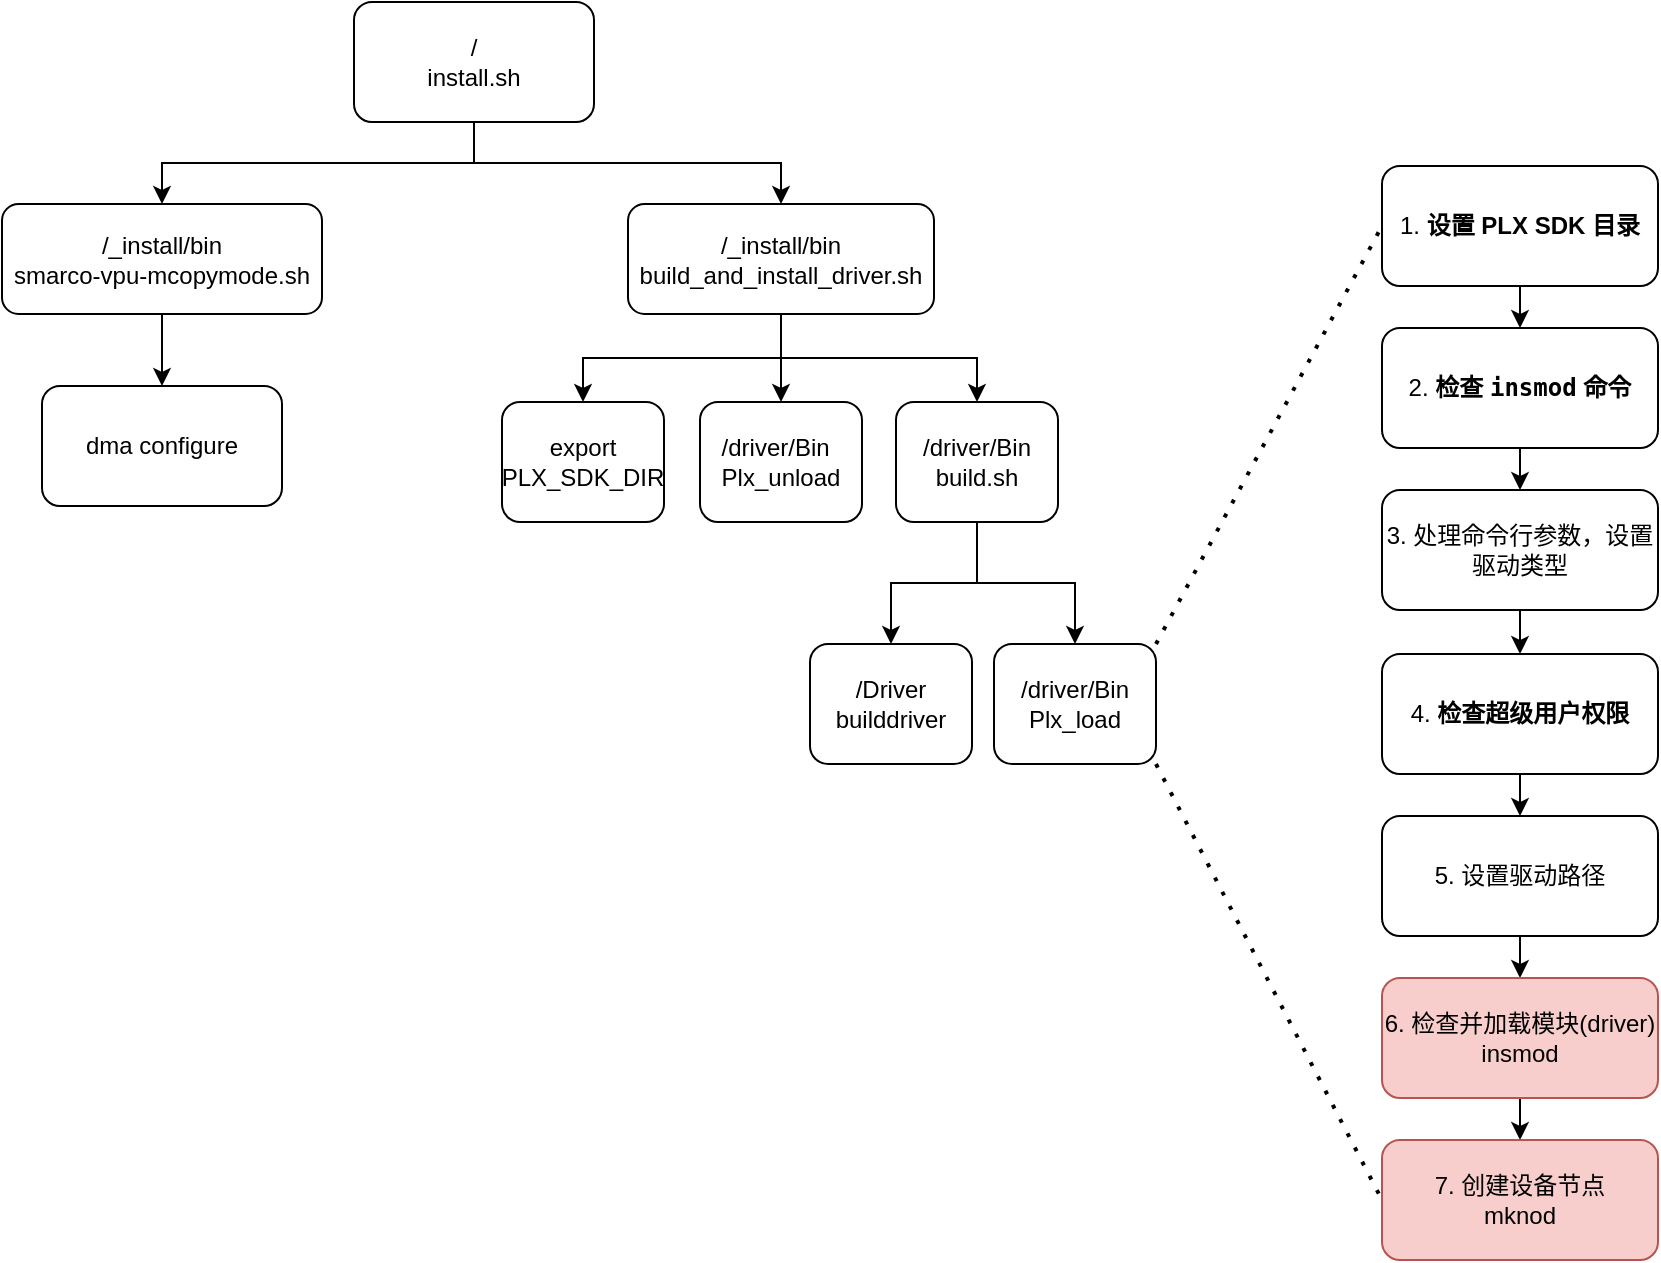<mxfile version="24.7.12">
  <diagram name="第 1 页" id="c3EcTnjNv6WKQcdi2uHx">
    <mxGraphModel dx="928" dy="625" grid="0" gridSize="10" guides="1" tooltips="1" connect="1" arrows="1" fold="1" page="0" pageScale="1" pageWidth="827" pageHeight="1169" math="0" shadow="0">
      <root>
        <mxCell id="0" />
        <mxCell id="1" parent="0" />
        <mxCell id="gmvneLOKdEyDjxOqlReS-5" style="edgeStyle=orthogonalEdgeStyle;rounded=0;orthogonalLoop=1;jettySize=auto;html=1;exitX=0.5;exitY=1;exitDx=0;exitDy=0;" edge="1" parent="1" source="gmvneLOKdEyDjxOqlReS-1" target="gmvneLOKdEyDjxOqlReS-3">
          <mxGeometry relative="1" as="geometry" />
        </mxCell>
        <mxCell id="gmvneLOKdEyDjxOqlReS-6" style="edgeStyle=orthogonalEdgeStyle;rounded=0;orthogonalLoop=1;jettySize=auto;html=1;exitX=0.5;exitY=1;exitDx=0;exitDy=0;entryX=0.5;entryY=0;entryDx=0;entryDy=0;" edge="1" parent="1" source="gmvneLOKdEyDjxOqlReS-1" target="gmvneLOKdEyDjxOqlReS-4">
          <mxGeometry relative="1" as="geometry" />
        </mxCell>
        <mxCell id="gmvneLOKdEyDjxOqlReS-1" value="&lt;div&gt;/&lt;/div&gt;&lt;div&gt;install.sh&lt;/div&gt;" style="rounded=1;whiteSpace=wrap;html=1;" vertex="1" parent="1">
          <mxGeometry x="308" y="59" width="120" height="60" as="geometry" />
        </mxCell>
        <mxCell id="gmvneLOKdEyDjxOqlReS-8" style="edgeStyle=orthogonalEdgeStyle;rounded=0;orthogonalLoop=1;jettySize=auto;html=1;exitX=0.5;exitY=1;exitDx=0;exitDy=0;entryX=0.5;entryY=0;entryDx=0;entryDy=0;" edge="1" parent="1" source="gmvneLOKdEyDjxOqlReS-3" target="gmvneLOKdEyDjxOqlReS-7">
          <mxGeometry relative="1" as="geometry" />
        </mxCell>
        <mxCell id="gmvneLOKdEyDjxOqlReS-3" value="/_install/bin&lt;div&gt;smarco-vpu-mcopymode.sh&lt;/div&gt;" style="rounded=1;whiteSpace=wrap;html=1;" vertex="1" parent="1">
          <mxGeometry x="132" y="160" width="160" height="55" as="geometry" />
        </mxCell>
        <mxCell id="gmvneLOKdEyDjxOqlReS-12" style="edgeStyle=orthogonalEdgeStyle;rounded=0;orthogonalLoop=1;jettySize=auto;html=1;exitX=0.5;exitY=1;exitDx=0;exitDy=0;entryX=0.5;entryY=0;entryDx=0;entryDy=0;" edge="1" parent="1" source="gmvneLOKdEyDjxOqlReS-4" target="gmvneLOKdEyDjxOqlReS-9">
          <mxGeometry relative="1" as="geometry">
            <mxPoint x="518.5" y="218" as="sourcePoint" />
          </mxGeometry>
        </mxCell>
        <mxCell id="gmvneLOKdEyDjxOqlReS-13" style="edgeStyle=orthogonalEdgeStyle;rounded=0;orthogonalLoop=1;jettySize=auto;html=1;exitX=0.5;exitY=1;exitDx=0;exitDy=0;entryX=0.5;entryY=0;entryDx=0;entryDy=0;" edge="1" parent="1" source="gmvneLOKdEyDjxOqlReS-4" target="gmvneLOKdEyDjxOqlReS-10">
          <mxGeometry relative="1" as="geometry">
            <mxPoint x="518.5" y="218" as="sourcePoint" />
          </mxGeometry>
        </mxCell>
        <mxCell id="gmvneLOKdEyDjxOqlReS-14" style="edgeStyle=orthogonalEdgeStyle;rounded=0;orthogonalLoop=1;jettySize=auto;html=1;exitX=0.5;exitY=1;exitDx=0;exitDy=0;entryX=0.5;entryY=0;entryDx=0;entryDy=0;" edge="1" parent="1" source="gmvneLOKdEyDjxOqlReS-4" target="gmvneLOKdEyDjxOqlReS-11">
          <mxGeometry relative="1" as="geometry">
            <mxPoint x="518.5" y="218" as="sourcePoint" />
          </mxGeometry>
        </mxCell>
        <mxCell id="gmvneLOKdEyDjxOqlReS-4" value="/_install/bin&lt;div&gt;build_and_install_driver.sh&lt;br&gt;&lt;/div&gt;" style="rounded=1;whiteSpace=wrap;html=1;" vertex="1" parent="1">
          <mxGeometry x="445" y="160" width="153" height="55" as="geometry" />
        </mxCell>
        <mxCell id="gmvneLOKdEyDjxOqlReS-7" value="dma configure" style="rounded=1;whiteSpace=wrap;html=1;" vertex="1" parent="1">
          <mxGeometry x="152" y="251" width="120" height="60" as="geometry" />
        </mxCell>
        <mxCell id="gmvneLOKdEyDjxOqlReS-9" value="export PLX_SDK_DIR" style="rounded=1;whiteSpace=wrap;html=1;" vertex="1" parent="1">
          <mxGeometry x="382" y="259" width="81" height="60" as="geometry" />
        </mxCell>
        <mxCell id="gmvneLOKdEyDjxOqlReS-10" value="&lt;div style=&quot;text-align: start;&quot;&gt;&lt;span style=&quot;text-align: center;&quot;&gt;/driver/Bin&lt;/span&gt;&lt;br&gt;&lt;/div&gt;&lt;div style=&quot;text-align: start;&quot;&gt;Plx_unload&lt;/div&gt;" style="rounded=1;whiteSpace=wrap;html=1;" vertex="1" parent="1">
          <mxGeometry x="481" y="259" width="81" height="60" as="geometry" />
        </mxCell>
        <mxCell id="gmvneLOKdEyDjxOqlReS-18" style="edgeStyle=orthogonalEdgeStyle;rounded=0;orthogonalLoop=1;jettySize=auto;html=1;exitX=0.5;exitY=1;exitDx=0;exitDy=0;entryX=0.5;entryY=0;entryDx=0;entryDy=0;" edge="1" parent="1" source="gmvneLOKdEyDjxOqlReS-11" target="gmvneLOKdEyDjxOqlReS-16">
          <mxGeometry relative="1" as="geometry" />
        </mxCell>
        <mxCell id="gmvneLOKdEyDjxOqlReS-19" style="edgeStyle=orthogonalEdgeStyle;rounded=0;orthogonalLoop=1;jettySize=auto;html=1;exitX=0.5;exitY=1;exitDx=0;exitDy=0;entryX=0.5;entryY=0;entryDx=0;entryDy=0;" edge="1" parent="1" source="gmvneLOKdEyDjxOqlReS-11" target="gmvneLOKdEyDjxOqlReS-17">
          <mxGeometry relative="1" as="geometry" />
        </mxCell>
        <mxCell id="gmvneLOKdEyDjxOqlReS-11" value="&lt;div style=&quot;&quot;&gt;/driver/Bin&lt;/div&gt;&lt;div style=&quot;&quot;&gt;build.sh&lt;/div&gt;" style="rounded=1;whiteSpace=wrap;html=1;align=center;" vertex="1" parent="1">
          <mxGeometry x="579" y="259" width="81" height="60" as="geometry" />
        </mxCell>
        <mxCell id="gmvneLOKdEyDjxOqlReS-16" value="&lt;div style=&quot;&quot;&gt;/Driver&lt;/div&gt;&lt;div style=&quot;&quot;&gt;builddriver&lt;/div&gt;" style="rounded=1;whiteSpace=wrap;html=1;align=center;" vertex="1" parent="1">
          <mxGeometry x="536" y="380" width="81" height="60" as="geometry" />
        </mxCell>
        <mxCell id="gmvneLOKdEyDjxOqlReS-17" value="&lt;div style=&quot;&quot;&gt;/driver/Bin&lt;/div&gt;&lt;div style=&quot;&quot;&gt;Plx_load&lt;/div&gt;" style="rounded=1;whiteSpace=wrap;html=1;align=center;" vertex="1" parent="1">
          <mxGeometry x="628" y="380" width="81" height="60" as="geometry" />
        </mxCell>
        <mxCell id="gmvneLOKdEyDjxOqlReS-30" style="edgeStyle=orthogonalEdgeStyle;rounded=0;orthogonalLoop=1;jettySize=auto;html=1;exitX=0.5;exitY=1;exitDx=0;exitDy=0;entryX=0.5;entryY=0;entryDx=0;entryDy=0;" edge="1" parent="1" source="gmvneLOKdEyDjxOqlReS-20" target="gmvneLOKdEyDjxOqlReS-22">
          <mxGeometry relative="1" as="geometry" />
        </mxCell>
        <mxCell id="gmvneLOKdEyDjxOqlReS-20" value="1. &lt;strong&gt;设置 PLX SDK 目录&lt;/strong&gt;" style="rounded=1;whiteSpace=wrap;html=1;" vertex="1" parent="1">
          <mxGeometry x="822" y="141" width="138" height="60" as="geometry" />
        </mxCell>
        <mxCell id="gmvneLOKdEyDjxOqlReS-31" style="edgeStyle=orthogonalEdgeStyle;rounded=0;orthogonalLoop=1;jettySize=auto;html=1;exitX=0.5;exitY=1;exitDx=0;exitDy=0;entryX=0.5;entryY=0;entryDx=0;entryDy=0;" edge="1" parent="1" source="gmvneLOKdEyDjxOqlReS-22" target="gmvneLOKdEyDjxOqlReS-23">
          <mxGeometry relative="1" as="geometry" />
        </mxCell>
        <mxCell id="gmvneLOKdEyDjxOqlReS-22" value="2. &lt;strong&gt;检查 &lt;code&gt;insmod&lt;/code&gt; 命令&lt;/strong&gt;" style="rounded=1;whiteSpace=wrap;html=1;" vertex="1" parent="1">
          <mxGeometry x="822" y="222" width="138" height="60" as="geometry" />
        </mxCell>
        <mxCell id="gmvneLOKdEyDjxOqlReS-32" style="edgeStyle=orthogonalEdgeStyle;rounded=0;orthogonalLoop=1;jettySize=auto;html=1;exitX=0.5;exitY=1;exitDx=0;exitDy=0;entryX=0.5;entryY=0;entryDx=0;entryDy=0;" edge="1" parent="1" source="gmvneLOKdEyDjxOqlReS-23" target="gmvneLOKdEyDjxOqlReS-24">
          <mxGeometry relative="1" as="geometry" />
        </mxCell>
        <mxCell id="gmvneLOKdEyDjxOqlReS-23" value="3. 处理命令行参数，设置驱动类型" style="rounded=1;whiteSpace=wrap;html=1;" vertex="1" parent="1">
          <mxGeometry x="822" y="303" width="138" height="60" as="geometry" />
        </mxCell>
        <mxCell id="gmvneLOKdEyDjxOqlReS-33" style="edgeStyle=orthogonalEdgeStyle;rounded=0;orthogonalLoop=1;jettySize=auto;html=1;exitX=0.5;exitY=1;exitDx=0;exitDy=0;entryX=0.5;entryY=0;entryDx=0;entryDy=0;" edge="1" parent="1" source="gmvneLOKdEyDjxOqlReS-24" target="gmvneLOKdEyDjxOqlReS-25">
          <mxGeometry relative="1" as="geometry" />
        </mxCell>
        <mxCell id="gmvneLOKdEyDjxOqlReS-24" value="4. &lt;strong&gt;检查超级用户权限&lt;/strong&gt;" style="rounded=1;whiteSpace=wrap;html=1;" vertex="1" parent="1">
          <mxGeometry x="822" y="385" width="138" height="60" as="geometry" />
        </mxCell>
        <mxCell id="gmvneLOKdEyDjxOqlReS-34" style="edgeStyle=orthogonalEdgeStyle;rounded=0;orthogonalLoop=1;jettySize=auto;html=1;exitX=0.5;exitY=1;exitDx=0;exitDy=0;entryX=0.5;entryY=0;entryDx=0;entryDy=0;" edge="1" parent="1" source="gmvneLOKdEyDjxOqlReS-25" target="gmvneLOKdEyDjxOqlReS-26">
          <mxGeometry relative="1" as="geometry" />
        </mxCell>
        <mxCell id="gmvneLOKdEyDjxOqlReS-25" value="5. 设置驱动路径" style="rounded=1;whiteSpace=wrap;html=1;" vertex="1" parent="1">
          <mxGeometry x="822" y="466" width="138" height="60" as="geometry" />
        </mxCell>
        <mxCell id="gmvneLOKdEyDjxOqlReS-35" style="edgeStyle=orthogonalEdgeStyle;rounded=0;orthogonalLoop=1;jettySize=auto;html=1;exitX=0.5;exitY=1;exitDx=0;exitDy=0;" edge="1" parent="1" source="gmvneLOKdEyDjxOqlReS-26" target="gmvneLOKdEyDjxOqlReS-27">
          <mxGeometry relative="1" as="geometry" />
        </mxCell>
        <mxCell id="gmvneLOKdEyDjxOqlReS-26" value="6. 检查并加载模块(driver)&lt;div&gt;insmod&lt;/div&gt;" style="rounded=1;whiteSpace=wrap;html=1;fillColor=#f8cecc;strokeColor=#b85450;" vertex="1" parent="1">
          <mxGeometry x="822" y="547" width="138" height="60" as="geometry" />
        </mxCell>
        <mxCell id="gmvneLOKdEyDjxOqlReS-27" value="7. 创建设备节点&lt;div&gt;mknod&lt;/div&gt;" style="rounded=1;whiteSpace=wrap;html=1;fillColor=#f8cecc;strokeColor=#b85450;" vertex="1" parent="1">
          <mxGeometry x="822" y="628" width="138" height="60" as="geometry" />
        </mxCell>
        <mxCell id="gmvneLOKdEyDjxOqlReS-28" value="" style="endArrow=none;dashed=1;html=1;dashPattern=1 3;strokeWidth=2;rounded=0;exitX=1;exitY=0;exitDx=0;exitDy=0;entryX=0;entryY=0.5;entryDx=0;entryDy=0;" edge="1" parent="1" source="gmvneLOKdEyDjxOqlReS-17" target="gmvneLOKdEyDjxOqlReS-20">
          <mxGeometry width="50" height="50" relative="1" as="geometry">
            <mxPoint x="712" y="345" as="sourcePoint" />
            <mxPoint x="762" y="295" as="targetPoint" />
          </mxGeometry>
        </mxCell>
        <mxCell id="gmvneLOKdEyDjxOqlReS-29" value="" style="endArrow=none;dashed=1;html=1;dashPattern=1 3;strokeWidth=2;rounded=0;exitX=1;exitY=1;exitDx=0;exitDy=0;entryX=0;entryY=0.5;entryDx=0;entryDy=0;" edge="1" parent="1" source="gmvneLOKdEyDjxOqlReS-17" target="gmvneLOKdEyDjxOqlReS-27">
          <mxGeometry width="50" height="50" relative="1" as="geometry">
            <mxPoint x="747" y="444" as="sourcePoint" />
            <mxPoint x="797" y="394" as="targetPoint" />
          </mxGeometry>
        </mxCell>
      </root>
    </mxGraphModel>
  </diagram>
</mxfile>

